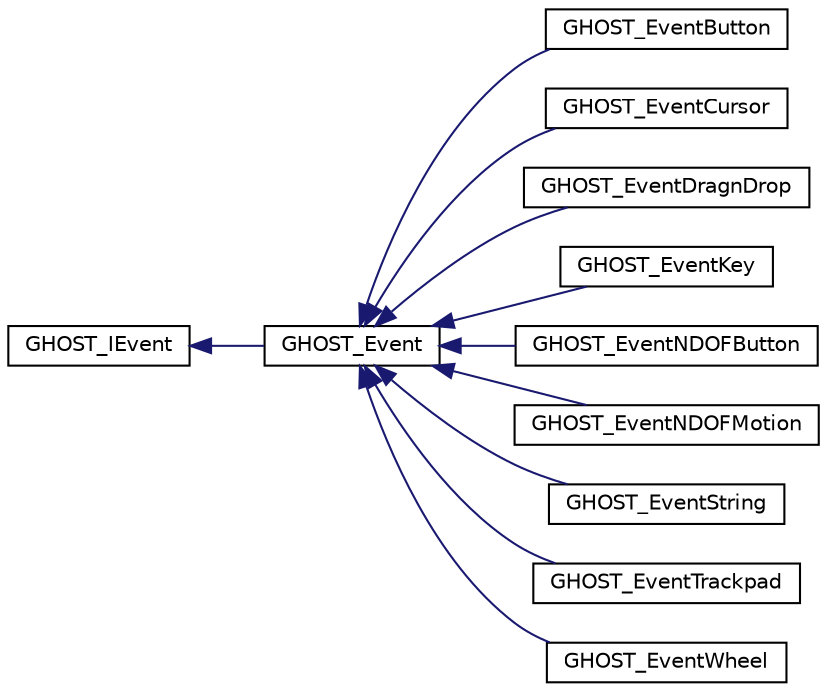 digraph G
{
  edge [fontname="Helvetica",fontsize="10",labelfontname="Helvetica",labelfontsize="10"];
  node [fontname="Helvetica",fontsize="10",shape=record];
  rankdir=LR;
  Node1 [label="GHOST_IEvent",height=0.2,width=0.4,color="black", fillcolor="white", style="filled",URL="$d6/d13/classGHOST__IEvent.html"];
  Node1 -> Node2 [dir=back,color="midnightblue",fontsize="10",style="solid",fontname="Helvetica"];
  Node2 [label="GHOST_Event",height=0.2,width=0.4,color="black", fillcolor="white", style="filled",URL="$d6/d44/classGHOST__Event.html"];
  Node2 -> Node3 [dir=back,color="midnightblue",fontsize="10",style="solid",fontname="Helvetica"];
  Node3 [label="GHOST_EventButton",height=0.2,width=0.4,color="black", fillcolor="white", style="filled",URL="$db/d37/classGHOST__EventButton.html"];
  Node2 -> Node4 [dir=back,color="midnightblue",fontsize="10",style="solid",fontname="Helvetica"];
  Node4 [label="GHOST_EventCursor",height=0.2,width=0.4,color="black", fillcolor="white", style="filled",URL="$db/dee/classGHOST__EventCursor.html"];
  Node2 -> Node5 [dir=back,color="midnightblue",fontsize="10",style="solid",fontname="Helvetica"];
  Node5 [label="GHOST_EventDragnDrop",height=0.2,width=0.4,color="black", fillcolor="white", style="filled",URL="$da/dee/classGHOST__EventDragnDrop.html"];
  Node2 -> Node6 [dir=back,color="midnightblue",fontsize="10",style="solid",fontname="Helvetica"];
  Node6 [label="GHOST_EventKey",height=0.2,width=0.4,color="black", fillcolor="white", style="filled",URL="$de/dad/classGHOST__EventKey.html"];
  Node2 -> Node7 [dir=back,color="midnightblue",fontsize="10",style="solid",fontname="Helvetica"];
  Node7 [label="GHOST_EventNDOFButton",height=0.2,width=0.4,color="black", fillcolor="white", style="filled",URL="$dd/d9b/classGHOST__EventNDOFButton.html"];
  Node2 -> Node8 [dir=back,color="midnightblue",fontsize="10",style="solid",fontname="Helvetica"];
  Node8 [label="GHOST_EventNDOFMotion",height=0.2,width=0.4,color="black", fillcolor="white", style="filled",URL="$db/dfc/classGHOST__EventNDOFMotion.html"];
  Node2 -> Node9 [dir=back,color="midnightblue",fontsize="10",style="solid",fontname="Helvetica"];
  Node9 [label="GHOST_EventString",height=0.2,width=0.4,color="black", fillcolor="white", style="filled",URL="$d0/d31/classGHOST__EventString.html"];
  Node2 -> Node10 [dir=back,color="midnightblue",fontsize="10",style="solid",fontname="Helvetica"];
  Node10 [label="GHOST_EventTrackpad",height=0.2,width=0.4,color="black", fillcolor="white", style="filled",URL="$d2/de2/classGHOST__EventTrackpad.html"];
  Node2 -> Node11 [dir=back,color="midnightblue",fontsize="10",style="solid",fontname="Helvetica"];
  Node11 [label="GHOST_EventWheel",height=0.2,width=0.4,color="black", fillcolor="white", style="filled",URL="$d4/d91/classGHOST__EventWheel.html"];
}
